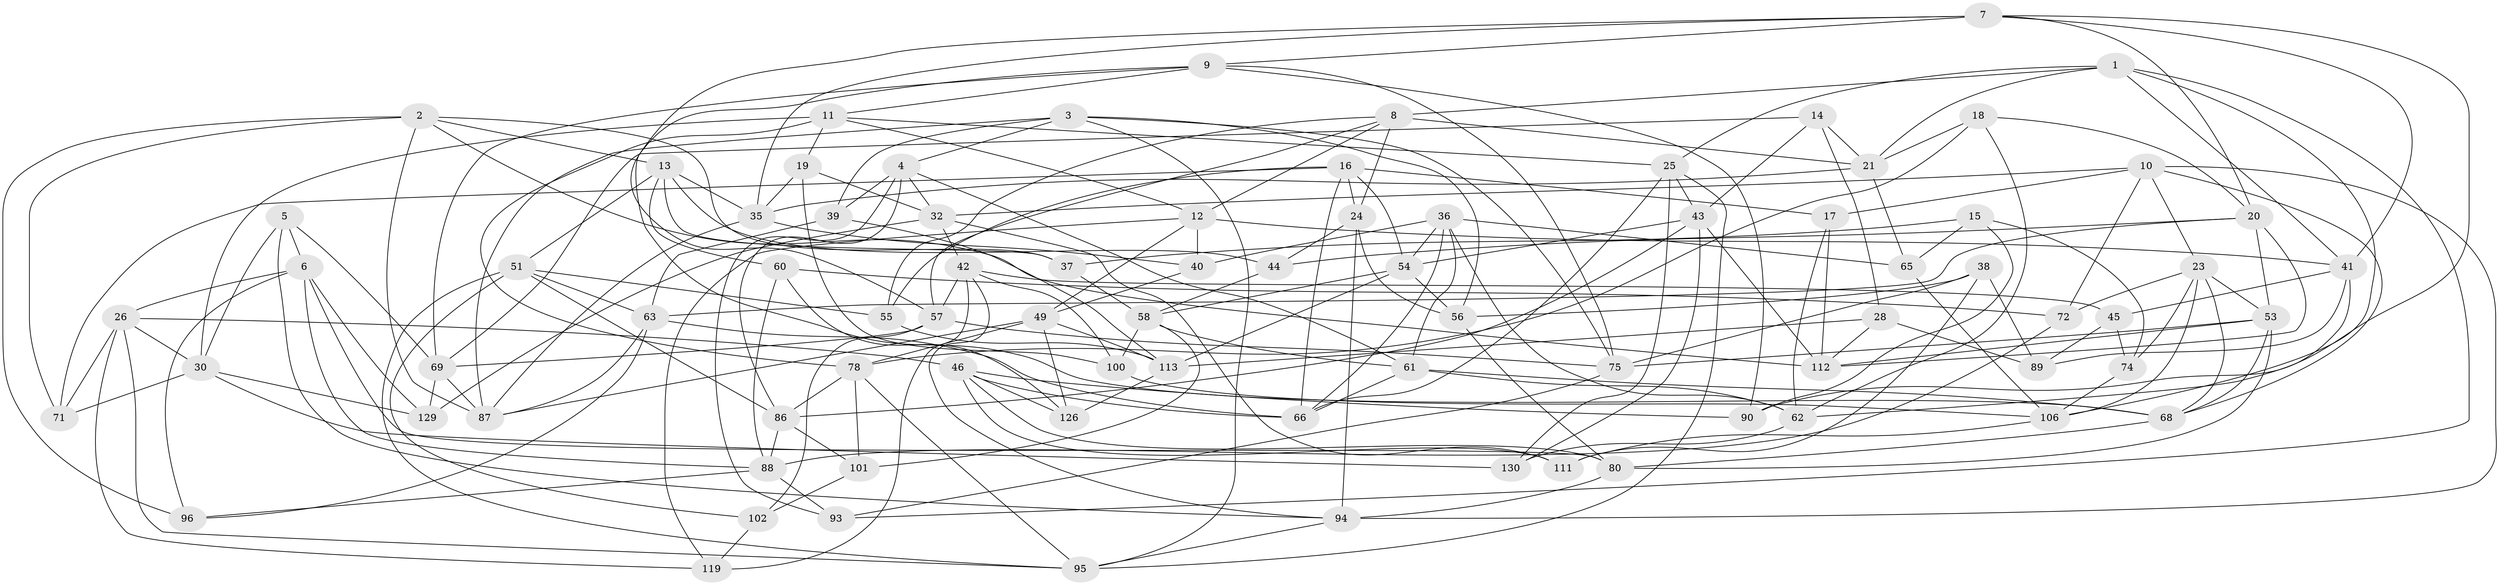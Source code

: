 // Generated by graph-tools (version 1.1) at 2025/24/03/03/25 07:24:26]
// undirected, 82 vertices, 214 edges
graph export_dot {
graph [start="1"]
  node [color=gray90,style=filled];
  1 [super="+122"];
  2 [super="+52"];
  3 [super="+50"];
  4 [super="+31"];
  5;
  6 [super="+127"];
  7 [super="+120"];
  8 [super="+110"];
  9 [super="+22"];
  10 [super="+29"];
  11 [super="+77"];
  12 [super="+131"];
  13 [super="+27"];
  14;
  15;
  16 [super="+59"];
  17;
  18;
  19;
  20 [super="+47"];
  21 [super="+114"];
  23 [super="+33"];
  24 [super="+70"];
  25 [super="+67"];
  26 [super="+48"];
  28;
  30 [super="+79"];
  32 [super="+34"];
  35 [super="+85"];
  36 [super="+92"];
  37;
  38;
  39;
  40;
  41 [super="+81"];
  42 [super="+82"];
  43 [super="+109"];
  44;
  45;
  46 [super="+133"];
  49 [super="+64"];
  51 [super="+124"];
  53 [super="+83"];
  54 [super="+108"];
  55;
  56 [super="+73"];
  57 [super="+115"];
  58 [super="+91"];
  60;
  61 [super="+97"];
  62 [super="+123"];
  63 [super="+132"];
  65;
  66 [super="+84"];
  68 [super="+76"];
  69 [super="+117"];
  71;
  72;
  74;
  75 [super="+104"];
  78 [super="+98"];
  80 [super="+121"];
  86 [super="+99"];
  87 [super="+125"];
  88 [super="+107"];
  89;
  90;
  93;
  94 [super="+105"];
  95 [super="+103"];
  96;
  100;
  101;
  102;
  106 [super="+116"];
  111;
  112 [super="+118"];
  113 [super="+128"];
  119;
  126;
  129;
  130;
  1 -- 21;
  1 -- 8;
  1 -- 93;
  1 -- 41;
  1 -- 25;
  1 -- 106;
  2 -- 96;
  2 -- 71;
  2 -- 112;
  2 -- 37;
  2 -- 13;
  2 -- 87;
  3 -- 87;
  3 -- 75;
  3 -- 56;
  3 -- 4;
  3 -- 95;
  3 -- 39;
  4 -- 39;
  4 -- 61;
  4 -- 93;
  4 -- 32;
  4 -- 86;
  5 -- 6;
  5 -- 30;
  5 -- 69;
  5 -- 94;
  6 -- 26;
  6 -- 96;
  6 -- 129;
  6 -- 88;
  6 -- 80;
  7 -- 62;
  7 -- 41;
  7 -- 9;
  7 -- 35;
  7 -- 57;
  7 -- 20;
  8 -- 55;
  8 -- 24;
  8 -- 12;
  8 -- 21;
  8 -- 57;
  9 -- 68;
  9 -- 90;
  9 -- 75;
  9 -- 69;
  9 -- 11;
  10 -- 94;
  10 -- 68;
  10 -- 32;
  10 -- 72;
  10 -- 17;
  10 -- 23;
  11 -- 30;
  11 -- 12;
  11 -- 19;
  11 -- 78;
  11 -- 25;
  12 -- 40;
  12 -- 49;
  12 -- 41;
  12 -- 119;
  13 -- 37;
  13 -- 60;
  13 -- 51;
  13 -- 35;
  13 -- 44;
  14 -- 28;
  14 -- 21;
  14 -- 43;
  14 -- 69;
  15 -- 74;
  15 -- 90;
  15 -- 37;
  15 -- 65;
  16 -- 71;
  16 -- 17;
  16 -- 54;
  16 -- 24;
  16 -- 66;
  16 -- 55;
  17 -- 62;
  17 -- 112;
  18 -- 20;
  18 -- 21;
  18 -- 78;
  18 -- 62;
  19 -- 100;
  19 -- 35;
  19 -- 32;
  20 -- 44;
  20 -- 112;
  20 -- 63;
  20 -- 53;
  21 -- 35;
  21 -- 65;
  23 -- 74;
  23 -- 72;
  23 -- 68;
  23 -- 53;
  23 -- 106;
  24 -- 44;
  24 -- 56 [weight=2];
  24 -- 94;
  25 -- 130;
  25 -- 43;
  25 -- 95;
  25 -- 66;
  26 -- 30;
  26 -- 95;
  26 -- 71;
  26 -- 46;
  26 -- 119;
  28 -- 113;
  28 -- 89;
  28 -- 112;
  30 -- 130;
  30 -- 129;
  30 -- 71;
  32 -- 111;
  32 -- 42;
  32 -- 129;
  35 -- 40;
  35 -- 87;
  36 -- 65;
  36 -- 40;
  36 -- 54;
  36 -- 66;
  36 -- 61;
  36 -- 62;
  37 -- 58;
  38 -- 56;
  38 -- 111;
  38 -- 89;
  38 -- 75;
  39 -- 63;
  39 -- 113;
  40 -- 49;
  41 -- 45;
  41 -- 89;
  41 -- 90;
  42 -- 57;
  42 -- 119;
  42 -- 100;
  42 -- 45;
  42 -- 94;
  43 -- 54;
  43 -- 130;
  43 -- 112;
  43 -- 86;
  44 -- 58;
  45 -- 89;
  45 -- 74;
  46 -- 80;
  46 -- 126;
  46 -- 90;
  46 -- 111;
  46 -- 66;
  49 -- 126;
  49 -- 113;
  49 -- 78;
  49 -- 87;
  51 -- 95;
  51 -- 55;
  51 -- 102;
  51 -- 63;
  51 -- 86;
  53 -- 75;
  53 -- 112;
  53 -- 68;
  53 -- 80;
  54 -- 58;
  54 -- 56;
  54 -- 113;
  55 -- 113;
  56 -- 80;
  57 -- 69;
  57 -- 75;
  57 -- 102;
  58 -- 61;
  58 -- 100;
  58 -- 101;
  60 -- 72;
  60 -- 126;
  60 -- 88;
  61 -- 66;
  61 -- 62;
  61 -- 68;
  62 -- 130;
  63 -- 87;
  63 -- 96;
  63 -- 66;
  65 -- 106;
  68 -- 80;
  69 -- 129;
  69 -- 87;
  72 -- 88;
  74 -- 106;
  75 -- 93;
  78 -- 101;
  78 -- 95;
  78 -- 86;
  80 -- 94;
  86 -- 101;
  86 -- 88;
  88 -- 93;
  88 -- 96;
  94 -- 95;
  100 -- 106;
  101 -- 102;
  102 -- 119;
  106 -- 111;
  113 -- 126;
}
